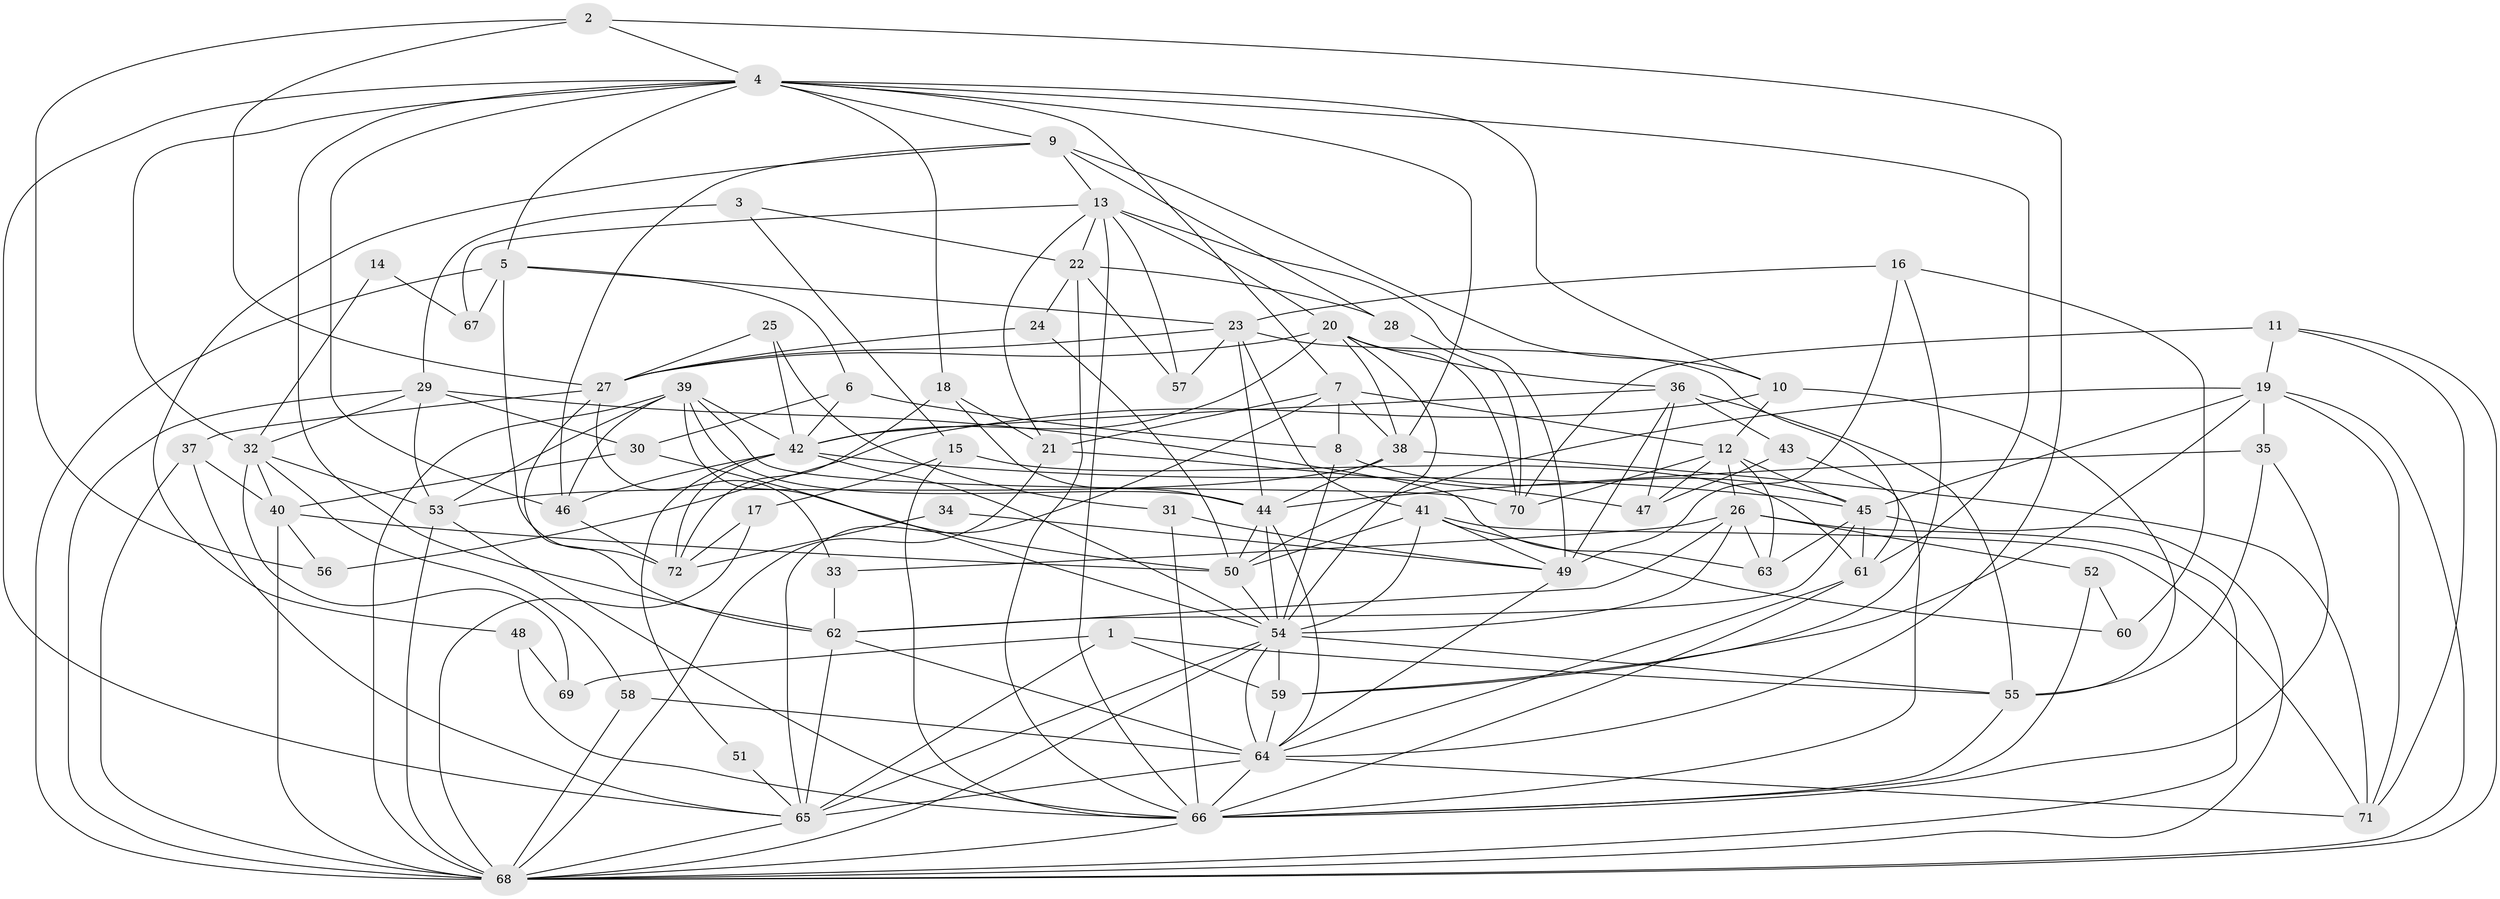 // original degree distribution, {7: 0.04895104895104895, 4: 0.21678321678321677, 5: 0.1888111888111888, 3: 0.2937062937062937, 2: 0.15384615384615385, 6: 0.06993006993006994, 9: 0.013986013986013986, 8: 0.013986013986013986}
// Generated by graph-tools (version 1.1) at 2025/02/03/09/25 03:02:07]
// undirected, 72 vertices, 200 edges
graph export_dot {
graph [start="1"]
  node [color=gray90,style=filled];
  1;
  2;
  3;
  4;
  5;
  6;
  7;
  8;
  9;
  10;
  11;
  12;
  13;
  14;
  15;
  16;
  17;
  18;
  19;
  20;
  21;
  22;
  23;
  24;
  25;
  26;
  27;
  28;
  29;
  30;
  31;
  32;
  33;
  34;
  35;
  36;
  37;
  38;
  39;
  40;
  41;
  42;
  43;
  44;
  45;
  46;
  47;
  48;
  49;
  50;
  51;
  52;
  53;
  54;
  55;
  56;
  57;
  58;
  59;
  60;
  61;
  62;
  63;
  64;
  65;
  66;
  67;
  68;
  69;
  70;
  71;
  72;
  1 -- 55 [weight=1.0];
  1 -- 59 [weight=1.0];
  1 -- 65 [weight=1.0];
  1 -- 69 [weight=1.0];
  2 -- 4 [weight=1.0];
  2 -- 27 [weight=1.0];
  2 -- 56 [weight=1.0];
  2 -- 64 [weight=1.0];
  3 -- 15 [weight=1.0];
  3 -- 22 [weight=1.0];
  3 -- 29 [weight=2.0];
  4 -- 5 [weight=1.0];
  4 -- 7 [weight=1.0];
  4 -- 9 [weight=1.0];
  4 -- 10 [weight=1.0];
  4 -- 18 [weight=1.0];
  4 -- 32 [weight=1.0];
  4 -- 38 [weight=1.0];
  4 -- 46 [weight=1.0];
  4 -- 61 [weight=1.0];
  4 -- 62 [weight=1.0];
  4 -- 65 [weight=1.0];
  5 -- 6 [weight=1.0];
  5 -- 23 [weight=1.0];
  5 -- 67 [weight=1.0];
  5 -- 68 [weight=1.0];
  5 -- 72 [weight=1.0];
  6 -- 8 [weight=1.0];
  6 -- 30 [weight=1.0];
  6 -- 42 [weight=1.0];
  7 -- 8 [weight=1.0];
  7 -- 12 [weight=1.0];
  7 -- 21 [weight=2.0];
  7 -- 38 [weight=1.0];
  7 -- 65 [weight=1.0];
  8 -- 45 [weight=1.0];
  8 -- 54 [weight=1.0];
  9 -- 10 [weight=1.0];
  9 -- 13 [weight=1.0];
  9 -- 28 [weight=1.0];
  9 -- 46 [weight=1.0];
  9 -- 48 [weight=1.0];
  10 -- 12 [weight=1.0];
  10 -- 55 [weight=1.0];
  10 -- 56 [weight=1.0];
  11 -- 19 [weight=1.0];
  11 -- 68 [weight=1.0];
  11 -- 70 [weight=1.0];
  11 -- 71 [weight=1.0];
  12 -- 26 [weight=1.0];
  12 -- 45 [weight=1.0];
  12 -- 47 [weight=1.0];
  12 -- 63 [weight=1.0];
  12 -- 70 [weight=1.0];
  13 -- 20 [weight=1.0];
  13 -- 21 [weight=1.0];
  13 -- 22 [weight=1.0];
  13 -- 49 [weight=1.0];
  13 -- 57 [weight=1.0];
  13 -- 66 [weight=1.0];
  13 -- 67 [weight=1.0];
  14 -- 32 [weight=1.0];
  14 -- 67 [weight=2.0];
  15 -- 17 [weight=1.0];
  15 -- 61 [weight=1.0];
  15 -- 66 [weight=1.0];
  16 -- 23 [weight=1.0];
  16 -- 49 [weight=1.0];
  16 -- 59 [weight=1.0];
  16 -- 60 [weight=1.0];
  17 -- 68 [weight=1.0];
  17 -- 72 [weight=1.0];
  18 -- 21 [weight=1.0];
  18 -- 44 [weight=1.0];
  18 -- 72 [weight=1.0];
  19 -- 35 [weight=1.0];
  19 -- 45 [weight=1.0];
  19 -- 50 [weight=1.0];
  19 -- 59 [weight=1.0];
  19 -- 68 [weight=1.0];
  19 -- 71 [weight=1.0];
  20 -- 27 [weight=1.0];
  20 -- 36 [weight=1.0];
  20 -- 38 [weight=1.0];
  20 -- 42 [weight=1.0];
  20 -- 54 [weight=1.0];
  20 -- 70 [weight=1.0];
  21 -- 47 [weight=1.0];
  21 -- 68 [weight=1.0];
  22 -- 24 [weight=1.0];
  22 -- 28 [weight=1.0];
  22 -- 57 [weight=1.0];
  22 -- 66 [weight=1.0];
  23 -- 27 [weight=1.0];
  23 -- 41 [weight=1.0];
  23 -- 44 [weight=1.0];
  23 -- 57 [weight=1.0];
  23 -- 61 [weight=1.0];
  24 -- 27 [weight=1.0];
  24 -- 50 [weight=1.0];
  25 -- 27 [weight=1.0];
  25 -- 31 [weight=1.0];
  25 -- 42 [weight=1.0];
  26 -- 33 [weight=1.0];
  26 -- 52 [weight=1.0];
  26 -- 54 [weight=2.0];
  26 -- 62 [weight=1.0];
  26 -- 63 [weight=1.0];
  26 -- 68 [weight=1.0];
  27 -- 33 [weight=1.0];
  27 -- 37 [weight=1.0];
  27 -- 62 [weight=1.0];
  28 -- 70 [weight=1.0];
  29 -- 30 [weight=1.0];
  29 -- 32 [weight=1.0];
  29 -- 53 [weight=1.0];
  29 -- 63 [weight=1.0];
  29 -- 68 [weight=1.0];
  30 -- 40 [weight=1.0];
  30 -- 50 [weight=1.0];
  31 -- 49 [weight=1.0];
  31 -- 66 [weight=1.0];
  32 -- 40 [weight=1.0];
  32 -- 53 [weight=1.0];
  32 -- 58 [weight=1.0];
  32 -- 69 [weight=1.0];
  33 -- 62 [weight=1.0];
  34 -- 49 [weight=1.0];
  34 -- 72 [weight=1.0];
  35 -- 44 [weight=2.0];
  35 -- 55 [weight=1.0];
  35 -- 66 [weight=1.0];
  36 -- 42 [weight=1.0];
  36 -- 43 [weight=1.0];
  36 -- 47 [weight=1.0];
  36 -- 49 [weight=1.0];
  36 -- 55 [weight=2.0];
  37 -- 40 [weight=1.0];
  37 -- 65 [weight=1.0];
  37 -- 68 [weight=1.0];
  38 -- 44 [weight=1.0];
  38 -- 53 [weight=1.0];
  38 -- 71 [weight=1.0];
  39 -- 42 [weight=1.0];
  39 -- 44 [weight=1.0];
  39 -- 46 [weight=1.0];
  39 -- 53 [weight=1.0];
  39 -- 54 [weight=1.0];
  39 -- 68 [weight=1.0];
  39 -- 70 [weight=1.0];
  40 -- 50 [weight=1.0];
  40 -- 56 [weight=1.0];
  40 -- 68 [weight=2.0];
  41 -- 49 [weight=1.0];
  41 -- 50 [weight=4.0];
  41 -- 54 [weight=1.0];
  41 -- 60 [weight=1.0];
  41 -- 71 [weight=1.0];
  42 -- 45 [weight=1.0];
  42 -- 46 [weight=1.0];
  42 -- 51 [weight=1.0];
  42 -- 54 [weight=1.0];
  42 -- 72 [weight=2.0];
  43 -- 47 [weight=1.0];
  43 -- 66 [weight=1.0];
  44 -- 50 [weight=1.0];
  44 -- 54 [weight=1.0];
  44 -- 64 [weight=1.0];
  45 -- 61 [weight=1.0];
  45 -- 62 [weight=1.0];
  45 -- 63 [weight=1.0];
  45 -- 68 [weight=1.0];
  46 -- 72 [weight=1.0];
  48 -- 66 [weight=1.0];
  48 -- 69 [weight=1.0];
  49 -- 64 [weight=1.0];
  50 -- 54 [weight=1.0];
  51 -- 65 [weight=1.0];
  52 -- 60 [weight=1.0];
  52 -- 66 [weight=1.0];
  53 -- 66 [weight=1.0];
  53 -- 68 [weight=1.0];
  54 -- 55 [weight=1.0];
  54 -- 59 [weight=1.0];
  54 -- 64 [weight=1.0];
  54 -- 65 [weight=1.0];
  54 -- 68 [weight=1.0];
  55 -- 66 [weight=1.0];
  58 -- 64 [weight=1.0];
  58 -- 68 [weight=1.0];
  59 -- 64 [weight=1.0];
  61 -- 64 [weight=1.0];
  61 -- 66 [weight=1.0];
  62 -- 64 [weight=1.0];
  62 -- 65 [weight=1.0];
  64 -- 65 [weight=2.0];
  64 -- 66 [weight=1.0];
  64 -- 71 [weight=1.0];
  65 -- 68 [weight=1.0];
  66 -- 68 [weight=1.0];
}
